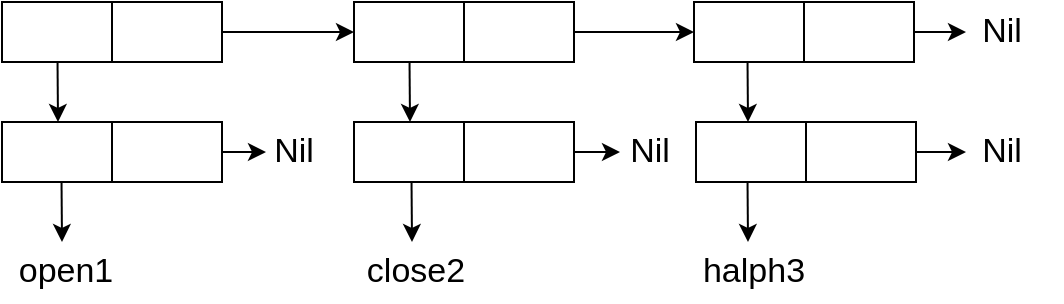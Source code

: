 <mxfile version="20.8.18" type="device"><diagram name="Страница 1" id="iqsJct4TAXZo36OO0jvG"><mxGraphModel dx="1050" dy="541" grid="1" gridSize="10" guides="1" tooltips="1" connect="1" arrows="1" fold="1" page="1" pageScale="1" pageWidth="827" pageHeight="1169" math="0" shadow="0"><root><mxCell id="0"/><mxCell id="1" parent="0"/><mxCell id="BUhmuJu0I-ZmZiixWNTM-8" value="" style="shape=table;startSize=0;container=1;collapsible=0;childLayout=tableLayout;fontSize=16;" vertex="1" parent="1"><mxGeometry x="458" y="220" width="110" height="30" as="geometry"/></mxCell><mxCell id="BUhmuJu0I-ZmZiixWNTM-9" value="" style="shape=tableRow;horizontal=0;startSize=0;swimlaneHead=0;swimlaneBody=0;strokeColor=inherit;top=0;left=0;bottom=0;right=0;collapsible=0;dropTarget=0;fillColor=none;points=[[0,0.5],[1,0.5]];portConstraint=eastwest;fontSize=16;" vertex="1" parent="BUhmuJu0I-ZmZiixWNTM-8"><mxGeometry width="110" height="30" as="geometry"/></mxCell><mxCell id="BUhmuJu0I-ZmZiixWNTM-10" value="" style="shape=partialRectangle;html=1;whiteSpace=wrap;connectable=0;strokeColor=inherit;overflow=hidden;fillColor=none;top=0;left=0;bottom=0;right=0;pointerEvents=1;fontSize=16;" vertex="1" parent="BUhmuJu0I-ZmZiixWNTM-9"><mxGeometry width="55" height="30" as="geometry"><mxRectangle width="55" height="30" as="alternateBounds"/></mxGeometry></mxCell><mxCell id="BUhmuJu0I-ZmZiixWNTM-11" value="" style="shape=partialRectangle;html=1;whiteSpace=wrap;connectable=0;strokeColor=inherit;overflow=hidden;fillColor=none;top=0;left=0;bottom=0;right=0;pointerEvents=1;fontSize=16;" vertex="1" parent="BUhmuJu0I-ZmZiixWNTM-9"><mxGeometry x="55" width="55" height="30" as="geometry"><mxRectangle width="55" height="30" as="alternateBounds"/></mxGeometry></mxCell><mxCell id="BUhmuJu0I-ZmZiixWNTM-12" value="" style="endArrow=classic;html=1;rounded=0;exitX=0.223;exitY=1.045;exitDx=0;exitDy=0;exitPerimeter=0;entryX=0.5;entryY=0;entryDx=0;entryDy=0;" edge="1" parent="1"><mxGeometry width="50" height="50" relative="1" as="geometry"><mxPoint x="485.76" y="249.8" as="sourcePoint"/><mxPoint x="486" y="280" as="targetPoint"/></mxGeometry></mxCell><mxCell id="BUhmuJu0I-ZmZiixWNTM-14" value="" style="endArrow=classic;html=1;rounded=0;fontSize=17;exitX=1;exitY=0.5;exitDx=0;exitDy=0;entryX=0;entryY=0.5;entryDx=0;entryDy=0;" edge="1" parent="1" source="BUhmuJu0I-ZmZiixWNTM-9" target="BUhmuJu0I-ZmZiixWNTM-16"><mxGeometry width="50" height="50" relative="1" as="geometry"><mxPoint x="533" y="300" as="sourcePoint"/><mxPoint x="603" y="235" as="targetPoint"/></mxGeometry></mxCell><mxCell id="BUhmuJu0I-ZmZiixWNTM-15" value="" style="shape=table;startSize=0;container=1;collapsible=0;childLayout=tableLayout;fontSize=16;" vertex="1" parent="1"><mxGeometry x="634" y="220" width="110" height="30" as="geometry"/></mxCell><mxCell id="BUhmuJu0I-ZmZiixWNTM-16" value="" style="shape=tableRow;horizontal=0;startSize=0;swimlaneHead=0;swimlaneBody=0;strokeColor=inherit;top=0;left=0;bottom=0;right=0;collapsible=0;dropTarget=0;fillColor=none;points=[[0,0.5],[1,0.5]];portConstraint=eastwest;fontSize=16;" vertex="1" parent="BUhmuJu0I-ZmZiixWNTM-15"><mxGeometry width="110" height="30" as="geometry"/></mxCell><mxCell id="BUhmuJu0I-ZmZiixWNTM-17" value="" style="shape=partialRectangle;html=1;whiteSpace=wrap;connectable=0;strokeColor=inherit;overflow=hidden;fillColor=none;top=0;left=0;bottom=0;right=0;pointerEvents=1;fontSize=16;" vertex="1" parent="BUhmuJu0I-ZmZiixWNTM-16"><mxGeometry width="55" height="30" as="geometry"><mxRectangle width="55" height="30" as="alternateBounds"/></mxGeometry></mxCell><mxCell id="BUhmuJu0I-ZmZiixWNTM-18" value="" style="shape=partialRectangle;html=1;whiteSpace=wrap;connectable=0;strokeColor=inherit;overflow=hidden;fillColor=none;top=0;left=0;bottom=0;right=0;pointerEvents=1;fontSize=16;" vertex="1" parent="BUhmuJu0I-ZmZiixWNTM-16"><mxGeometry x="55" width="55" height="30" as="geometry"><mxRectangle width="55" height="30" as="alternateBounds"/></mxGeometry></mxCell><mxCell id="BUhmuJu0I-ZmZiixWNTM-19" value="" style="endArrow=classic;html=1;rounded=0;exitX=0.223;exitY=1.045;exitDx=0;exitDy=0;exitPerimeter=0;entryX=0.5;entryY=0;entryDx=0;entryDy=0;" edge="1" parent="1"><mxGeometry width="50" height="50" relative="1" as="geometry"><mxPoint x="661.76" y="249.8" as="sourcePoint"/><mxPoint x="662" y="280" as="targetPoint"/></mxGeometry></mxCell><mxCell id="BUhmuJu0I-ZmZiixWNTM-21" value="" style="endArrow=classic;html=1;rounded=0;fontSize=17;exitX=1;exitY=0.5;exitDx=0;exitDy=0;entryX=0;entryY=0.5;entryDx=0;entryDy=0;" edge="1" parent="1" source="BUhmuJu0I-ZmZiixWNTM-16" target="BUhmuJu0I-ZmZiixWNTM-23"><mxGeometry width="50" height="50" relative="1" as="geometry"><mxPoint x="683" y="300" as="sourcePoint"/><mxPoint x="753" y="235" as="targetPoint"/></mxGeometry></mxCell><mxCell id="BUhmuJu0I-ZmZiixWNTM-22" value="" style="shape=table;startSize=0;container=1;collapsible=0;childLayout=tableLayout;fontSize=16;" vertex="1" parent="1"><mxGeometry x="804" y="220" width="110" height="30" as="geometry"/></mxCell><mxCell id="BUhmuJu0I-ZmZiixWNTM-23" value="" style="shape=tableRow;horizontal=0;startSize=0;swimlaneHead=0;swimlaneBody=0;strokeColor=inherit;top=0;left=0;bottom=0;right=0;collapsible=0;dropTarget=0;fillColor=none;points=[[0,0.5],[1,0.5]];portConstraint=eastwest;fontSize=16;" vertex="1" parent="BUhmuJu0I-ZmZiixWNTM-22"><mxGeometry width="110" height="30" as="geometry"/></mxCell><mxCell id="BUhmuJu0I-ZmZiixWNTM-24" value="" style="shape=partialRectangle;html=1;whiteSpace=wrap;connectable=0;strokeColor=inherit;overflow=hidden;fillColor=none;top=0;left=0;bottom=0;right=0;pointerEvents=1;fontSize=16;" vertex="1" parent="BUhmuJu0I-ZmZiixWNTM-23"><mxGeometry width="55" height="30" as="geometry"><mxRectangle width="55" height="30" as="alternateBounds"/></mxGeometry></mxCell><mxCell id="BUhmuJu0I-ZmZiixWNTM-25" value="" style="shape=partialRectangle;html=1;whiteSpace=wrap;connectable=0;strokeColor=inherit;overflow=hidden;fillColor=none;top=0;left=0;bottom=0;right=0;pointerEvents=1;fontSize=16;" vertex="1" parent="BUhmuJu0I-ZmZiixWNTM-23"><mxGeometry x="55" width="55" height="30" as="geometry"><mxRectangle width="55" height="30" as="alternateBounds"/></mxGeometry></mxCell><mxCell id="BUhmuJu0I-ZmZiixWNTM-26" value="" style="endArrow=classic;html=1;rounded=0;exitX=0.223;exitY=1.045;exitDx=0;exitDy=0;exitPerimeter=0;entryX=0.5;entryY=0;entryDx=0;entryDy=0;" edge="1" parent="1"><mxGeometry width="50" height="50" relative="1" as="geometry"><mxPoint x="830.76" y="249.8" as="sourcePoint"/><mxPoint x="831" y="280" as="targetPoint"/></mxGeometry></mxCell><mxCell id="BUhmuJu0I-ZmZiixWNTM-28" value="" style="endArrow=classic;html=1;rounded=0;fontSize=17;exitX=1;exitY=0.5;exitDx=0;exitDy=0;" edge="1" parent="1" source="BUhmuJu0I-ZmZiixWNTM-23"><mxGeometry width="50" height="50" relative="1" as="geometry"><mxPoint x="890" y="310" as="sourcePoint"/><mxPoint x="940" y="235" as="targetPoint"/></mxGeometry></mxCell><mxCell id="BUhmuJu0I-ZmZiixWNTM-29" value="Nil" style="text;html=1;strokeColor=none;fillColor=none;align=center;verticalAlign=middle;whiteSpace=wrap;rounded=0;fontSize=17;" vertex="1" parent="1"><mxGeometry x="928" y="220" width="60" height="30" as="geometry"/></mxCell><mxCell id="BUhmuJu0I-ZmZiixWNTM-48" value="" style="shape=table;startSize=0;container=1;collapsible=0;childLayout=tableLayout;fontSize=16;" vertex="1" parent="1"><mxGeometry x="458" y="280" width="110" height="30" as="geometry"/></mxCell><mxCell id="BUhmuJu0I-ZmZiixWNTM-49" value="" style="shape=tableRow;horizontal=0;startSize=0;swimlaneHead=0;swimlaneBody=0;strokeColor=inherit;top=0;left=0;bottom=0;right=0;collapsible=0;dropTarget=0;fillColor=none;points=[[0,0.5],[1,0.5]];portConstraint=eastwest;fontSize=16;" vertex="1" parent="BUhmuJu0I-ZmZiixWNTM-48"><mxGeometry width="110" height="30" as="geometry"/></mxCell><mxCell id="BUhmuJu0I-ZmZiixWNTM-50" value="" style="shape=partialRectangle;html=1;whiteSpace=wrap;connectable=0;strokeColor=inherit;overflow=hidden;fillColor=none;top=0;left=0;bottom=0;right=0;pointerEvents=1;fontSize=16;" vertex="1" parent="BUhmuJu0I-ZmZiixWNTM-49"><mxGeometry width="55" height="30" as="geometry"><mxRectangle width="55" height="30" as="alternateBounds"/></mxGeometry></mxCell><mxCell id="BUhmuJu0I-ZmZiixWNTM-51" value="" style="shape=partialRectangle;html=1;whiteSpace=wrap;connectable=0;strokeColor=inherit;overflow=hidden;fillColor=none;top=0;left=0;bottom=0;right=0;pointerEvents=1;fontSize=16;" vertex="1" parent="BUhmuJu0I-ZmZiixWNTM-49"><mxGeometry x="55" width="55" height="30" as="geometry"><mxRectangle width="55" height="30" as="alternateBounds"/></mxGeometry></mxCell><mxCell id="BUhmuJu0I-ZmZiixWNTM-52" value="" style="endArrow=classic;html=1;rounded=0;exitX=0.223;exitY=1.045;exitDx=0;exitDy=0;exitPerimeter=0;entryX=0.5;entryY=0;entryDx=0;entryDy=0;" edge="1" parent="1"><mxGeometry width="50" height="50" relative="1" as="geometry"><mxPoint x="487.76" y="309.8" as="sourcePoint"/><mxPoint x="488" y="340" as="targetPoint"/></mxGeometry></mxCell><mxCell id="BUhmuJu0I-ZmZiixWNTM-53" value="&lt;font style=&quot;font-size: 17px;&quot;&gt;open1&lt;/font&gt;" style="text;html=1;strokeColor=none;fillColor=none;align=center;verticalAlign=middle;whiteSpace=wrap;rounded=0;" vertex="1" parent="1"><mxGeometry x="460" y="340" width="60" height="30" as="geometry"/></mxCell><mxCell id="BUhmuJu0I-ZmZiixWNTM-54" value="" style="endArrow=classic;html=1;rounded=0;fontSize=17;exitX=1;exitY=0.5;exitDx=0;exitDy=0;" edge="1" parent="1" source="BUhmuJu0I-ZmZiixWNTM-49"><mxGeometry width="50" height="50" relative="1" as="geometry"><mxPoint x="562" y="370" as="sourcePoint"/><mxPoint x="590" y="295" as="targetPoint"/></mxGeometry></mxCell><mxCell id="BUhmuJu0I-ZmZiixWNTM-55" value="Nil" style="text;html=1;strokeColor=none;fillColor=none;align=center;verticalAlign=middle;whiteSpace=wrap;rounded=0;fontSize=17;" vertex="1" parent="1"><mxGeometry x="574" y="280" width="60" height="30" as="geometry"/></mxCell><mxCell id="BUhmuJu0I-ZmZiixWNTM-56" value="" style="shape=table;startSize=0;container=1;collapsible=0;childLayout=tableLayout;fontSize=16;" vertex="1" parent="1"><mxGeometry x="634" y="280" width="110" height="30" as="geometry"/></mxCell><mxCell id="BUhmuJu0I-ZmZiixWNTM-57" value="" style="shape=tableRow;horizontal=0;startSize=0;swimlaneHead=0;swimlaneBody=0;strokeColor=inherit;top=0;left=0;bottom=0;right=0;collapsible=0;dropTarget=0;fillColor=none;points=[[0,0.5],[1,0.5]];portConstraint=eastwest;fontSize=16;" vertex="1" parent="BUhmuJu0I-ZmZiixWNTM-56"><mxGeometry width="110" height="30" as="geometry"/></mxCell><mxCell id="BUhmuJu0I-ZmZiixWNTM-58" value="" style="shape=partialRectangle;html=1;whiteSpace=wrap;connectable=0;strokeColor=inherit;overflow=hidden;fillColor=none;top=0;left=0;bottom=0;right=0;pointerEvents=1;fontSize=16;" vertex="1" parent="BUhmuJu0I-ZmZiixWNTM-57"><mxGeometry width="55" height="30" as="geometry"><mxRectangle width="55" height="30" as="alternateBounds"/></mxGeometry></mxCell><mxCell id="BUhmuJu0I-ZmZiixWNTM-59" value="" style="shape=partialRectangle;html=1;whiteSpace=wrap;connectable=0;strokeColor=inherit;overflow=hidden;fillColor=none;top=0;left=0;bottom=0;right=0;pointerEvents=1;fontSize=16;" vertex="1" parent="BUhmuJu0I-ZmZiixWNTM-57"><mxGeometry x="55" width="55" height="30" as="geometry"><mxRectangle width="55" height="30" as="alternateBounds"/></mxGeometry></mxCell><mxCell id="BUhmuJu0I-ZmZiixWNTM-60" value="" style="endArrow=classic;html=1;rounded=0;exitX=0.223;exitY=1.045;exitDx=0;exitDy=0;exitPerimeter=0;entryX=0.5;entryY=0;entryDx=0;entryDy=0;" edge="1" parent="1"><mxGeometry width="50" height="50" relative="1" as="geometry"><mxPoint x="662.76" y="309.8" as="sourcePoint"/><mxPoint x="663" y="340" as="targetPoint"/></mxGeometry></mxCell><mxCell id="BUhmuJu0I-ZmZiixWNTM-61" value="&lt;font style=&quot;font-size: 17px;&quot;&gt;close2&lt;/font&gt;" style="text;html=1;strokeColor=none;fillColor=none;align=center;verticalAlign=middle;whiteSpace=wrap;rounded=0;" vertex="1" parent="1"><mxGeometry x="635" y="340" width="60" height="30" as="geometry"/></mxCell><mxCell id="BUhmuJu0I-ZmZiixWNTM-62" value="" style="endArrow=classic;html=1;rounded=0;fontSize=17;exitX=1;exitY=0.5;exitDx=0;exitDy=0;" edge="1" parent="1" source="BUhmuJu0I-ZmZiixWNTM-57"><mxGeometry width="50" height="50" relative="1" as="geometry"><mxPoint x="729" y="370" as="sourcePoint"/><mxPoint x="767" y="295" as="targetPoint"/></mxGeometry></mxCell><mxCell id="BUhmuJu0I-ZmZiixWNTM-63" value="Nil" style="text;html=1;strokeColor=none;fillColor=none;align=center;verticalAlign=middle;whiteSpace=wrap;rounded=0;fontSize=17;" vertex="1" parent="1"><mxGeometry x="752" y="280" width="60" height="30" as="geometry"/></mxCell><mxCell id="BUhmuJu0I-ZmZiixWNTM-64" value="" style="shape=table;startSize=0;container=1;collapsible=0;childLayout=tableLayout;fontSize=16;" vertex="1" parent="1"><mxGeometry x="805" y="280" width="110" height="30" as="geometry"/></mxCell><mxCell id="BUhmuJu0I-ZmZiixWNTM-65" value="" style="shape=tableRow;horizontal=0;startSize=0;swimlaneHead=0;swimlaneBody=0;strokeColor=inherit;top=0;left=0;bottom=0;right=0;collapsible=0;dropTarget=0;fillColor=none;points=[[0,0.5],[1,0.5]];portConstraint=eastwest;fontSize=16;" vertex="1" parent="BUhmuJu0I-ZmZiixWNTM-64"><mxGeometry width="110" height="30" as="geometry"/></mxCell><mxCell id="BUhmuJu0I-ZmZiixWNTM-66" value="" style="shape=partialRectangle;html=1;whiteSpace=wrap;connectable=0;strokeColor=inherit;overflow=hidden;fillColor=none;top=0;left=0;bottom=0;right=0;pointerEvents=1;fontSize=16;" vertex="1" parent="BUhmuJu0I-ZmZiixWNTM-65"><mxGeometry width="55" height="30" as="geometry"><mxRectangle width="55" height="30" as="alternateBounds"/></mxGeometry></mxCell><mxCell id="BUhmuJu0I-ZmZiixWNTM-67" value="" style="shape=partialRectangle;html=1;whiteSpace=wrap;connectable=0;strokeColor=inherit;overflow=hidden;fillColor=none;top=0;left=0;bottom=0;right=0;pointerEvents=1;fontSize=16;" vertex="1" parent="BUhmuJu0I-ZmZiixWNTM-65"><mxGeometry x="55" width="55" height="30" as="geometry"><mxRectangle width="55" height="30" as="alternateBounds"/></mxGeometry></mxCell><mxCell id="BUhmuJu0I-ZmZiixWNTM-68" value="" style="endArrow=classic;html=1;rounded=0;exitX=0.223;exitY=1.045;exitDx=0;exitDy=0;exitPerimeter=0;entryX=0.5;entryY=0;entryDx=0;entryDy=0;" edge="1" parent="1"><mxGeometry width="50" height="50" relative="1" as="geometry"><mxPoint x="830.76" y="309.8" as="sourcePoint"/><mxPoint x="831" y="340" as="targetPoint"/></mxGeometry></mxCell><mxCell id="BUhmuJu0I-ZmZiixWNTM-69" value="&lt;font style=&quot;font-size: 17px;&quot;&gt;halph3&lt;/font&gt;" style="text;html=1;strokeColor=none;fillColor=none;align=center;verticalAlign=middle;whiteSpace=wrap;rounded=0;" vertex="1" parent="1"><mxGeometry x="804" y="340" width="60" height="30" as="geometry"/></mxCell><mxCell id="BUhmuJu0I-ZmZiixWNTM-70" value="" style="endArrow=classic;html=1;rounded=0;fontSize=17;exitX=1;exitY=0.5;exitDx=0;exitDy=0;" edge="1" parent="1" source="BUhmuJu0I-ZmZiixWNTM-65"><mxGeometry width="50" height="50" relative="1" as="geometry"><mxPoint x="890" y="370" as="sourcePoint"/><mxPoint x="940" y="295" as="targetPoint"/></mxGeometry></mxCell><mxCell id="BUhmuJu0I-ZmZiixWNTM-78" value="Nil" style="text;html=1;strokeColor=none;fillColor=none;align=center;verticalAlign=middle;whiteSpace=wrap;rounded=0;fontSize=17;" vertex="1" parent="1"><mxGeometry x="928" y="280" width="60" height="30" as="geometry"/></mxCell></root></mxGraphModel></diagram></mxfile>